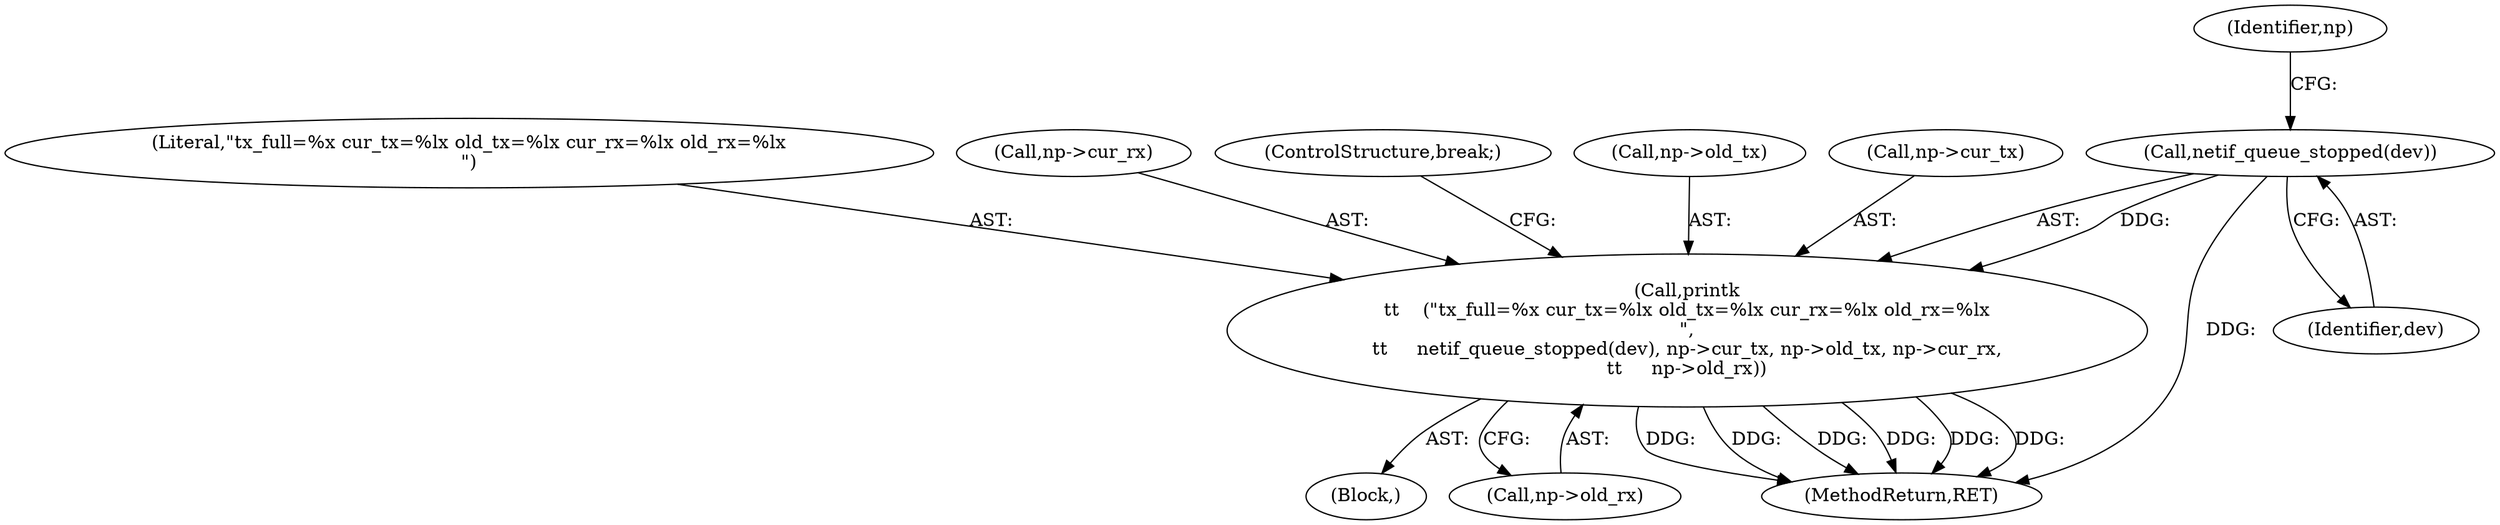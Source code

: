 digraph "1_linux_1bb57e940e1958e40d51f2078f50c3a96a9b2d75@pointer" {
"1000168" [label="(Call,printk\n\t\t    (\"tx_full=%x cur_tx=%lx old_tx=%lx cur_rx=%lx old_rx=%lx\n\",\n\t\t     netif_queue_stopped(dev), np->cur_tx, np->old_tx, np->cur_rx,\n\t\t     np->old_rx))"];
"1000170" [label="(Call,netif_queue_stopped(dev))"];
"1000169" [label="(Literal,\"tx_full=%x cur_tx=%lx old_tx=%lx cur_rx=%lx old_rx=%lx\n\")"];
"1000173" [label="(Identifier,np)"];
"1000178" [label="(Call,np->cur_rx)"];
"1000129" [label="(Block,)"];
"1000184" [label="(ControlStructure,break;)"];
"1000171" [label="(Identifier,dev)"];
"1000170" [label="(Call,netif_queue_stopped(dev))"];
"1000168" [label="(Call,printk\n\t\t    (\"tx_full=%x cur_tx=%lx old_tx=%lx cur_rx=%lx old_rx=%lx\n\",\n\t\t     netif_queue_stopped(dev), np->cur_tx, np->old_tx, np->cur_rx,\n\t\t     np->old_rx))"];
"1000181" [label="(Call,np->old_rx)"];
"1000175" [label="(Call,np->old_tx)"];
"1000172" [label="(Call,np->cur_tx)"];
"1000257" [label="(MethodReturn,RET)"];
"1000168" -> "1000129"  [label="AST: "];
"1000168" -> "1000181"  [label="CFG: "];
"1000169" -> "1000168"  [label="AST: "];
"1000170" -> "1000168"  [label="AST: "];
"1000172" -> "1000168"  [label="AST: "];
"1000175" -> "1000168"  [label="AST: "];
"1000178" -> "1000168"  [label="AST: "];
"1000181" -> "1000168"  [label="AST: "];
"1000184" -> "1000168"  [label="CFG: "];
"1000168" -> "1000257"  [label="DDG: "];
"1000168" -> "1000257"  [label="DDG: "];
"1000168" -> "1000257"  [label="DDG: "];
"1000168" -> "1000257"  [label="DDG: "];
"1000168" -> "1000257"  [label="DDG: "];
"1000168" -> "1000257"  [label="DDG: "];
"1000170" -> "1000168"  [label="DDG: "];
"1000170" -> "1000171"  [label="CFG: "];
"1000171" -> "1000170"  [label="AST: "];
"1000173" -> "1000170"  [label="CFG: "];
"1000170" -> "1000257"  [label="DDG: "];
}
